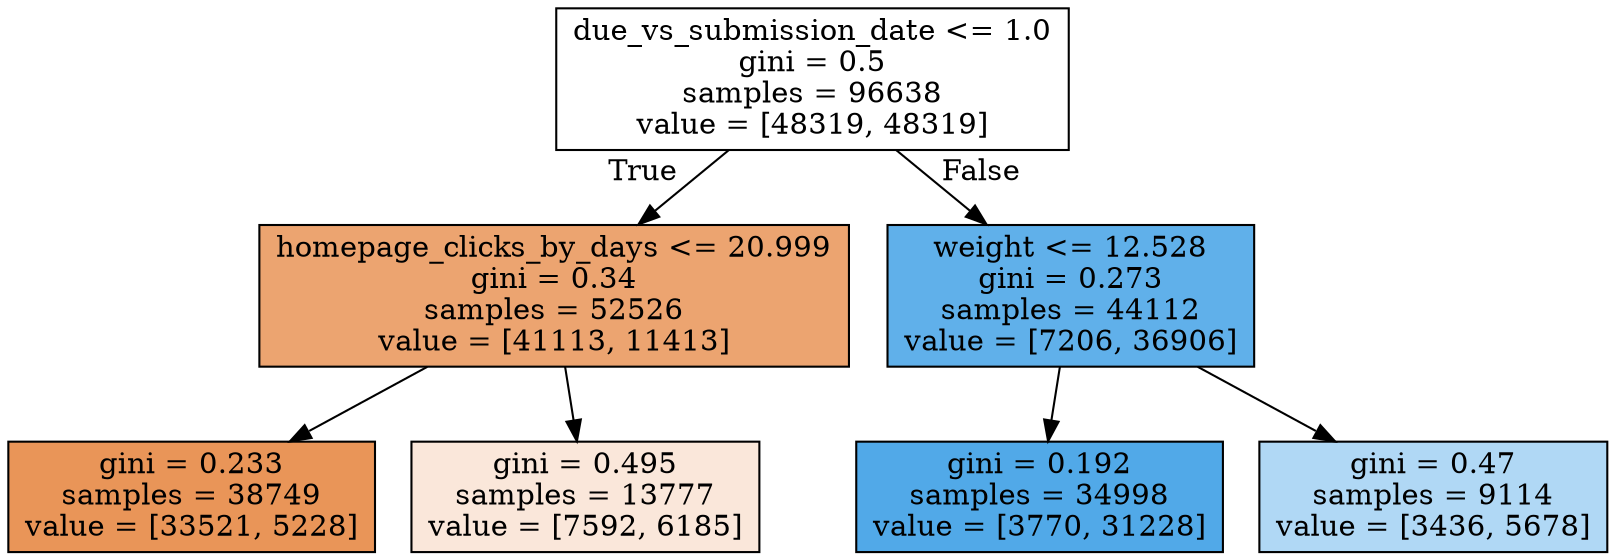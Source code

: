 digraph Tree {
node [shape=box, style="filled", color="black"] ;
0 [label="due_vs_submission_date <= 1.0\ngini = 0.5\nsamples = 96638\nvalue = [48319, 48319]", fillcolor="#e5813900"] ;
1 [label="homepage_clicks_by_days <= 20.999\ngini = 0.34\nsamples = 52526\nvalue = [41113, 11413]", fillcolor="#e58139b8"] ;
0 -> 1 [labeldistance=2.5, labelangle=45, headlabel="True"] ;
2 [label="gini = 0.233\nsamples = 38749\nvalue = [33521, 5228]", fillcolor="#e58139d7"] ;
1 -> 2 ;
3 [label="gini = 0.495\nsamples = 13777\nvalue = [7592, 6185]", fillcolor="#e581392f"] ;
1 -> 3 ;
4 [label="weight <= 12.528\ngini = 0.273\nsamples = 44112\nvalue = [7206, 36906]", fillcolor="#399de5cd"] ;
0 -> 4 [labeldistance=2.5, labelangle=-45, headlabel="False"] ;
5 [label="gini = 0.192\nsamples = 34998\nvalue = [3770, 31228]", fillcolor="#399de5e0"] ;
4 -> 5 ;
6 [label="gini = 0.47\nsamples = 9114\nvalue = [3436, 5678]", fillcolor="#399de565"] ;
4 -> 6 ;
}